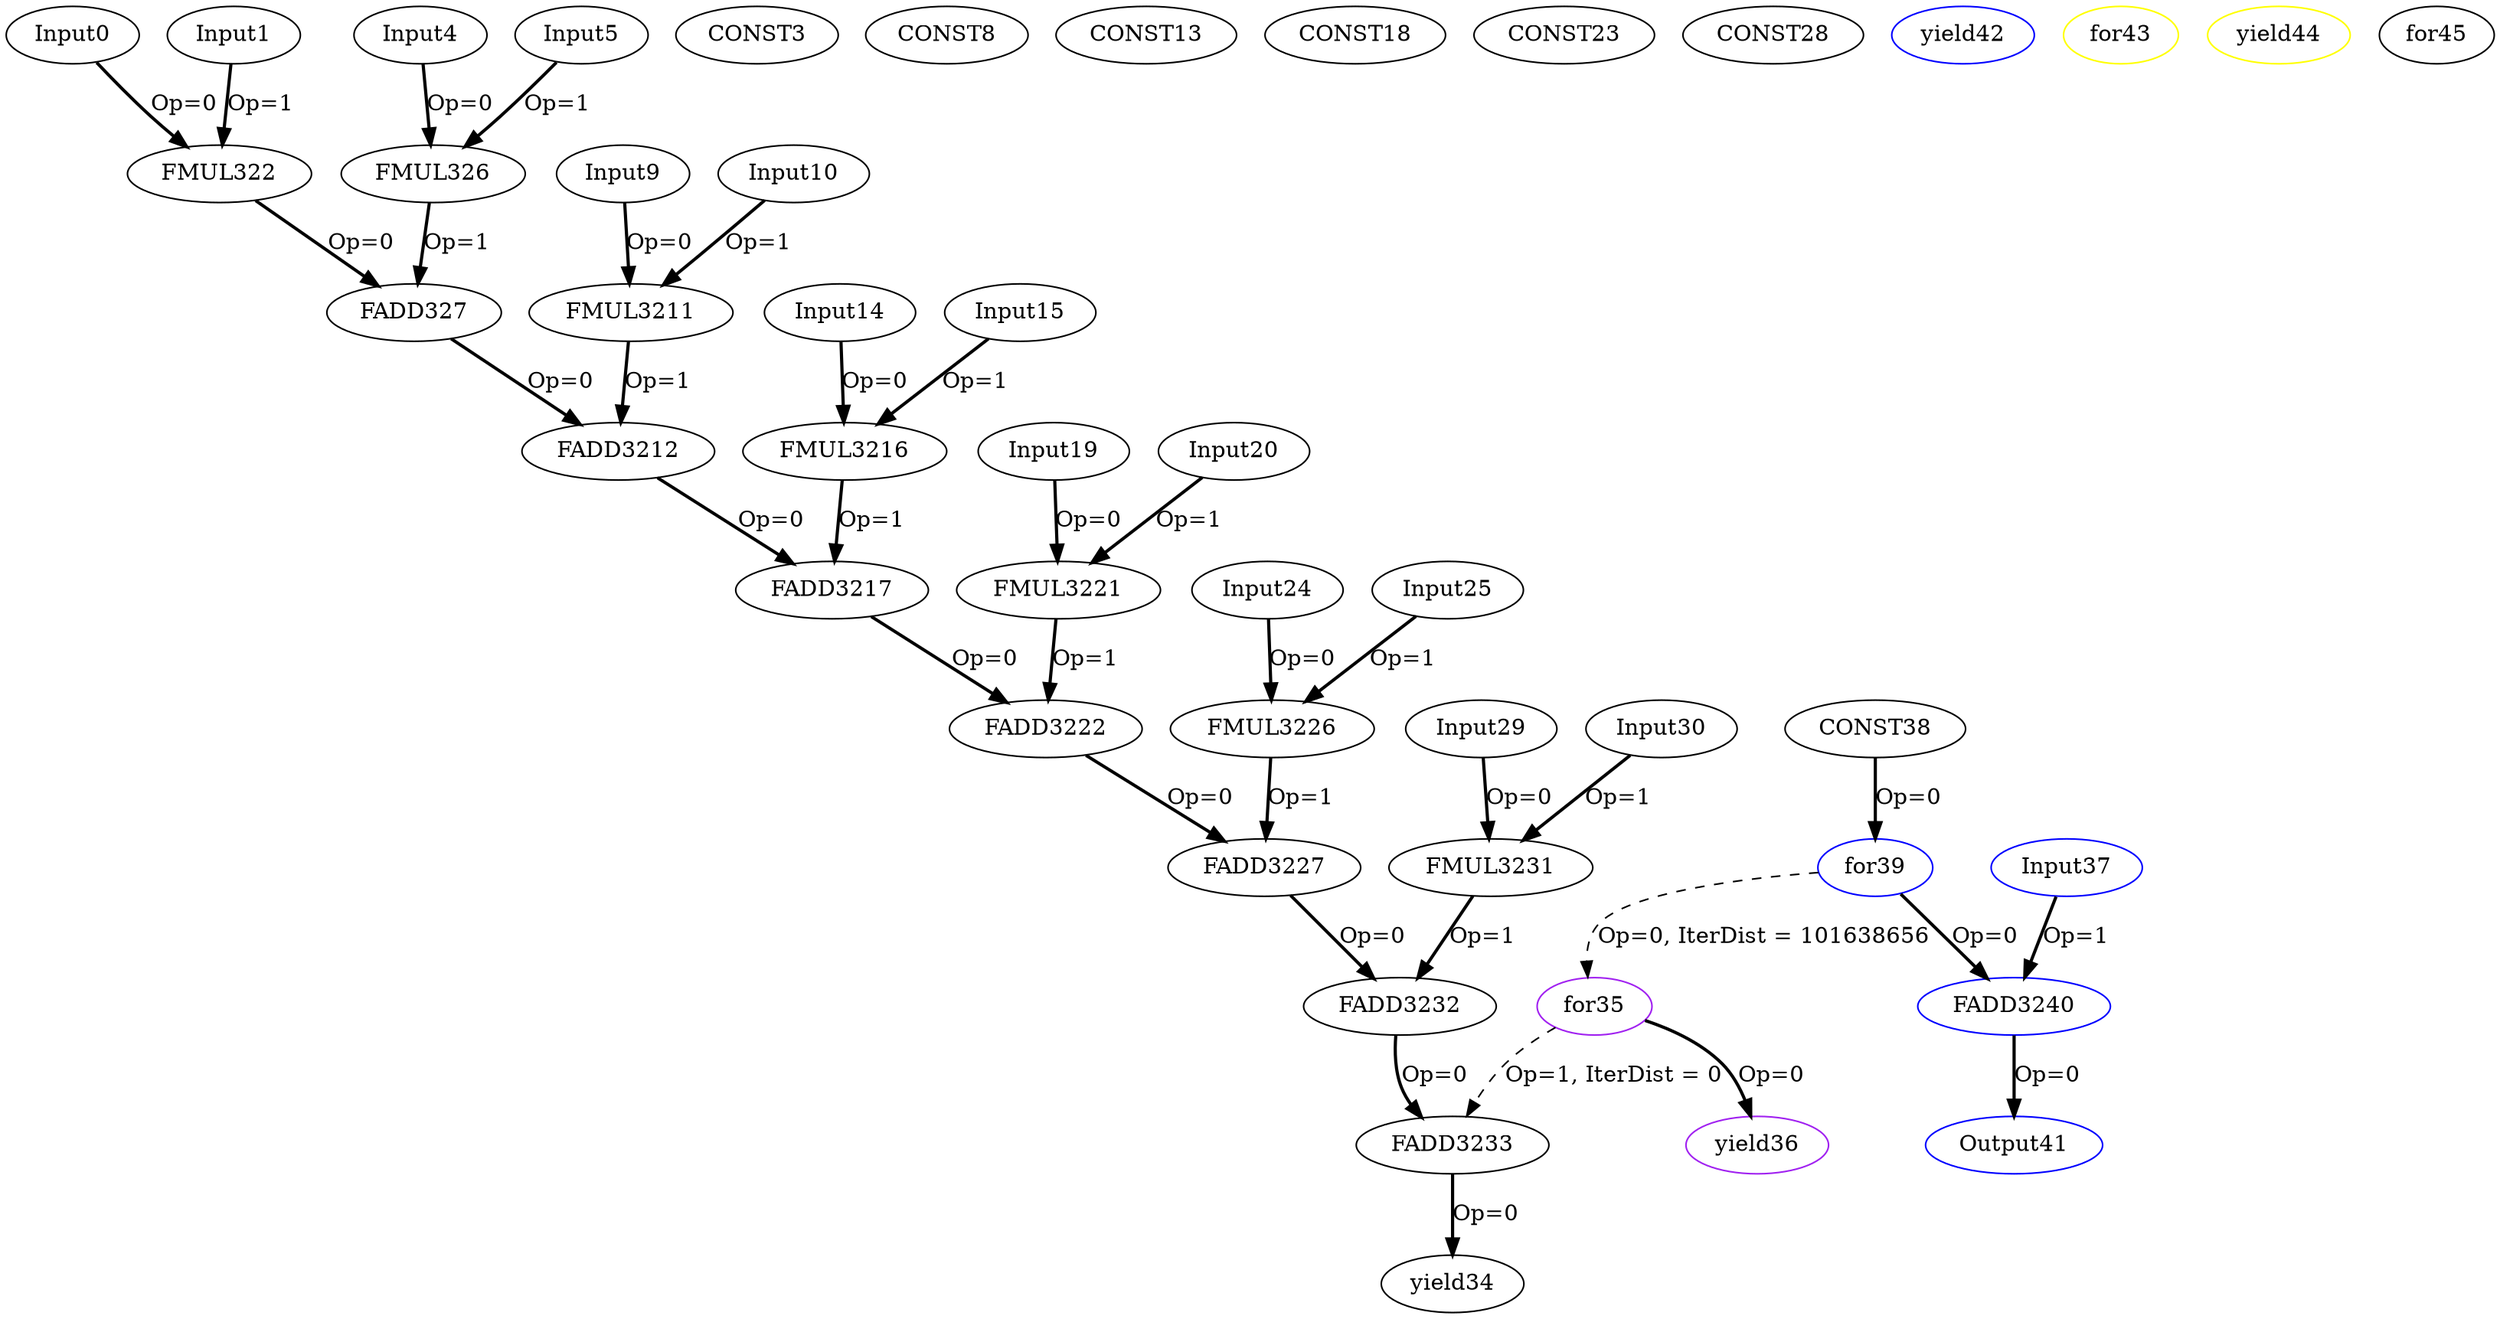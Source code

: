Digraph G {
Input0[opcode = "Input", ref_name="conv2d_kernel_0_1", size="6144", offset="0,0", pattern="256,7,512,3,-5628,58,-5604,2", color = black];
Input1[opcode = "Input", ref_name="conv2d_kernel_0_2", size="1176", offset="0,0", pattern="28,7,28,3,-560,58,-560,2", color = black];
FMUL322[opcode = "FMUL32", color = black];
CONST3[opcode = "CONST", color = black];
Input4[opcode = "Input", ref_name="conv2d_kernel_0_1", size="6144", offset="0,4", pattern="256,7,512,3,-5628,58,-5604,2", color = black];
Input5[opcode = "Input", ref_name="conv2d_kernel_0_2", size="1176", offset="0,4", pattern="28,7,28,3,-560,58,-560,2", color = black];
FMUL326[opcode = "FMUL32", color = black];
FADD327[opcode = "FADD32", color = black];
CONST8[opcode = "CONST", color = black];
Input9[opcode = "Input", ref_name="conv2d_kernel_0_1", size="6144", offset="0,8", pattern="256,7,512,3,-5628,58,-5604,2", color = black];
Input10[opcode = "Input", ref_name="conv2d_kernel_0_2", size="1176", offset="0,8", pattern="28,7,28,3,-560,58,-560,2", color = black];
FMUL3211[opcode = "FMUL32", color = black];
FADD3212[opcode = "FADD32", color = black];
CONST13[opcode = "CONST", color = black];
Input14[opcode = "Input", ref_name="conv2d_kernel_0_1", size="6144", offset="0,12", pattern="256,7,512,3,-5628,58,-5604,2", color = black];
Input15[opcode = "Input", ref_name="conv2d_kernel_0_2", size="1176", offset="0,12", pattern="28,7,28,3,-560,58,-560,2", color = black];
FMUL3216[opcode = "FMUL32", color = black];
FADD3217[opcode = "FADD32", color = black];
CONST18[opcode = "CONST", color = black];
Input19[opcode = "Input", ref_name="conv2d_kernel_0_1", size="6144", offset="0,16", pattern="256,7,512,3,-5628,58,-5604,2", color = black];
Input20[opcode = "Input", ref_name="conv2d_kernel_0_2", size="1176", offset="0,16", pattern="28,7,28,3,-560,58,-560,2", color = black];
FMUL3221[opcode = "FMUL32", color = black];
FADD3222[opcode = "FADD32", color = black];
CONST23[opcode = "CONST", color = black];
Input24[opcode = "Input", ref_name="conv2d_kernel_0_1", size="6144", offset="0,20", pattern="256,7,512,3,-5628,58,-5604,2", color = black];
Input25[opcode = "Input", ref_name="conv2d_kernel_0_2", size="1176", offset="0,20", pattern="28,7,28,3,-560,58,-560,2", color = black];
FMUL3226[opcode = "FMUL32", color = black];
FADD3227[opcode = "FADD32", color = black];
CONST28[opcode = "CONST", color = black];
Input29[opcode = "Input", ref_name="conv2d_kernel_0_1", size="6144", offset="0,24", pattern="256,7,512,3,-5628,58,-5604,2", color = black];
Input30[opcode = "Input", ref_name="conv2d_kernel_0_2", size="1176", offset="0,24", pattern="28,7,28,3,-560,58,-560,2", color = black];
FMUL3231[opcode = "FMUL32", color = black];
FADD3232[opcode = "FADD32", color = black];
FADD3233[opcode = "FADD32", color = black];
yield34[opcode = "yield", color = black];
for35[opcode = "for", color = purple];
yield36[opcode = "yield", color = purple];
Input37[opcode = "Input", ref_name="conv2d_kernel_0_0", size="464", offset="0,0", pattern="0,7,0,3,4,58,4,2", color = blue];
CONST38[opcode = "CONST", value="0x00000000", color = black];
for39[opcode = "for", color = blue];
FADD3240[opcode = "FADD32", color = blue];
Output41[opcode = "Output", ref_name="conv2d_kernel_0_3", size="464", offset="0,0", pattern="0,7,0,3,4,58,4,2", color = blue];
yield42[opcode = "yield", color = blue];
for43[opcode = "for", color = yellow];
yield44[opcode = "yield", color = yellow];
for45[opcode = "for", color = black];
Input0 -> FMUL322[color = black, style = bold, operand = 0, label = "Op=0"];
Input1 -> FMUL322[color = black, style = bold, operand = 1, label = "Op=1"];
Input4 -> FMUL326[color = black, style = bold, operand = 0, label = "Op=0"];
Input5 -> FMUL326[color = black, style = bold, operand = 1, label = "Op=1"];
FMUL322 -> FADD327[color = black, style = bold, operand = 0, label = "Op=0"];
FMUL326 -> FADD327[color = black, style = bold, operand = 1, label = "Op=1"];
Input9 -> FMUL3211[color = black, style = bold, operand = 0, label = "Op=0"];
Input10 -> FMUL3211[color = black, style = bold, operand = 1, label = "Op=1"];
FADD327 -> FADD3212[color = black, style = bold, operand = 0, label = "Op=0"];
FMUL3211 -> FADD3212[color = black, style = bold, operand = 1, label = "Op=1"];
Input14 -> FMUL3216[color = black, style = bold, operand = 0, label = "Op=0"];
Input15 -> FMUL3216[color = black, style = bold, operand = 1, label = "Op=1"];
FADD3212 -> FADD3217[color = black, style = bold, operand = 0, label = "Op=0"];
FMUL3216 -> FADD3217[color = black, style = bold, operand = 1, label = "Op=1"];
Input19 -> FMUL3221[color = black, style = bold, operand = 0, label = "Op=0"];
Input20 -> FMUL3221[color = black, style = bold, operand = 1, label = "Op=1"];
FADD3217 -> FADD3222[color = black, style = bold, operand = 0, label = "Op=0"];
FMUL3221 -> FADD3222[color = black, style = bold, operand = 1, label = "Op=1"];
Input24 -> FMUL3226[color = black, style = bold, operand = 0, label = "Op=0"];
Input25 -> FMUL3226[color = black, style = bold, operand = 1, label = "Op=1"];
FADD3222 -> FADD3227[color = black, style = bold, operand = 0, label = "Op=0"];
FMUL3226 -> FADD3227[color = black, style = bold, operand = 1, label = "Op=1"];
Input29 -> FMUL3231[color = black, style = bold, operand = 0, label = "Op=0"];
Input30 -> FMUL3231[color = black, style = bold, operand = 1, label = "Op=1"];
FADD3227 -> FADD3232[color = black, style = bold, operand = 0, label = "Op=0"];
FMUL3231 -> FADD3232[color = black, style = bold, operand = 1, label = "Op=1"];
FADD3232 -> FADD3233[color = black, style = bold, operand = 0, label = "Op=0"];
for35 -> FADD3233[color = black, style = dashed, operand = 1, iterdist = 0, label = "Op=1, IterDist = 0"];
FADD3233 -> yield34[color = black, style = bold, operand = 0, label = "Op=0"];
for39 -> for35[color = black, style = dashed, operand = 0, iterdist = 101638656, label = "Op=0, IterDist = 101638656"];
for35 -> yield36[color = black, style = bold, operand = 0, label = "Op=0"];
CONST38 -> for39[color = black, style = bold, operand = 0, label = "Op=0"];
for39 -> FADD3240[color = black, style = bold, operand = 0, label = "Op=0"];
Input37 -> FADD3240[color = black, style = bold, operand = 1, label = "Op=1"];
FADD3240 -> Output41[color = black, style = bold, operand = 0, label = "Op=0"];
}
